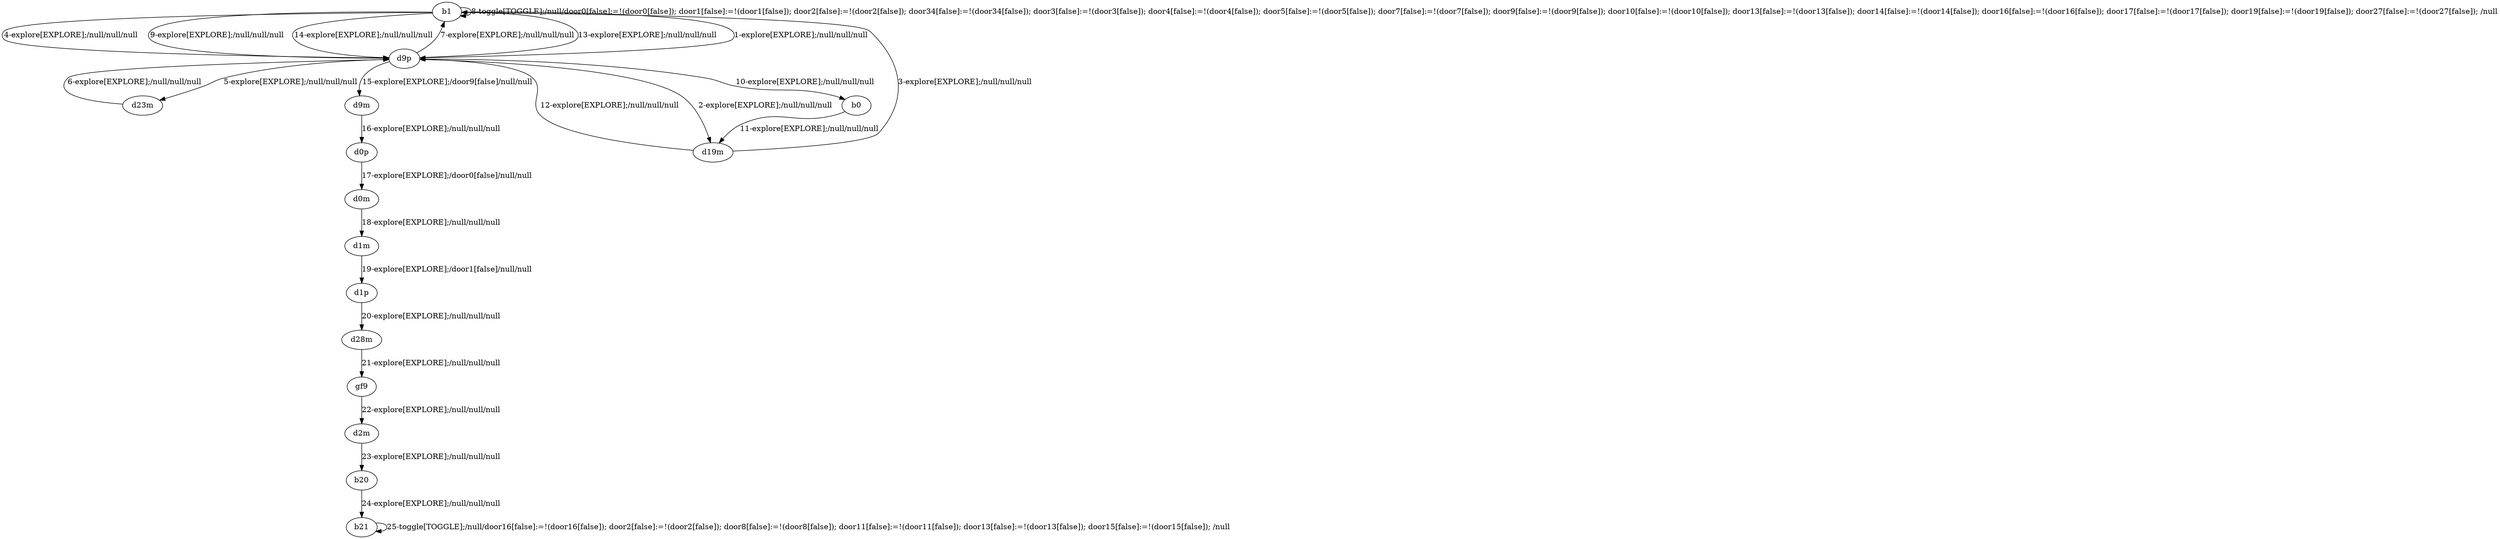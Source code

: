 # Total number of goals covered by this test: 2
# d28m --> gf9
# d2m --> b20

digraph g {
"b1" -> "d9p" [label = "1-explore[EXPLORE];/null/null/null"];
"d9p" -> "d19m" [label = "2-explore[EXPLORE];/null/null/null"];
"d19m" -> "b1" [label = "3-explore[EXPLORE];/null/null/null"];
"b1" -> "d9p" [label = "4-explore[EXPLORE];/null/null/null"];
"d9p" -> "d23m" [label = "5-explore[EXPLORE];/null/null/null"];
"d23m" -> "d9p" [label = "6-explore[EXPLORE];/null/null/null"];
"d9p" -> "b1" [label = "7-explore[EXPLORE];/null/null/null"];
"b1" -> "b1" [label = "8-toggle[TOGGLE];/null/door0[false]:=!(door0[false]); door1[false]:=!(door1[false]); door2[false]:=!(door2[false]); door34[false]:=!(door34[false]); door3[false]:=!(door3[false]); door4[false]:=!(door4[false]); door5[false]:=!(door5[false]); door7[false]:=!(door7[false]); door9[false]:=!(door9[false]); door10[false]:=!(door10[false]); door13[false]:=!(door13[false]); door14[false]:=!(door14[false]); door16[false]:=!(door16[false]); door17[false]:=!(door17[false]); door19[false]:=!(door19[false]); door27[false]:=!(door27[false]); /null"];
"b1" -> "d9p" [label = "9-explore[EXPLORE];/null/null/null"];
"d9p" -> "b0" [label = "10-explore[EXPLORE];/null/null/null"];
"b0" -> "d19m" [label = "11-explore[EXPLORE];/null/null/null"];
"d19m" -> "d9p" [label = "12-explore[EXPLORE];/null/null/null"];
"d9p" -> "b1" [label = "13-explore[EXPLORE];/null/null/null"];
"b1" -> "d9p" [label = "14-explore[EXPLORE];/null/null/null"];
"d9p" -> "d9m" [label = "15-explore[EXPLORE];/door9[false]/null/null"];
"d9m" -> "d0p" [label = "16-explore[EXPLORE];/null/null/null"];
"d0p" -> "d0m" [label = "17-explore[EXPLORE];/door0[false]/null/null"];
"d0m" -> "d1m" [label = "18-explore[EXPLORE];/null/null/null"];
"d1m" -> "d1p" [label = "19-explore[EXPLORE];/door1[false]/null/null"];
"d1p" -> "d28m" [label = "20-explore[EXPLORE];/null/null/null"];
"d28m" -> "gf9" [label = "21-explore[EXPLORE];/null/null/null"];
"gf9" -> "d2m" [label = "22-explore[EXPLORE];/null/null/null"];
"d2m" -> "b20" [label = "23-explore[EXPLORE];/null/null/null"];
"b20" -> "b21" [label = "24-explore[EXPLORE];/null/null/null"];
"b21" -> "b21" [label = "25-toggle[TOGGLE];/null/door16[false]:=!(door16[false]); door2[false]:=!(door2[false]); door8[false]:=!(door8[false]); door11[false]:=!(door11[false]); door13[false]:=!(door13[false]); door15[false]:=!(door15[false]); /null"];
}